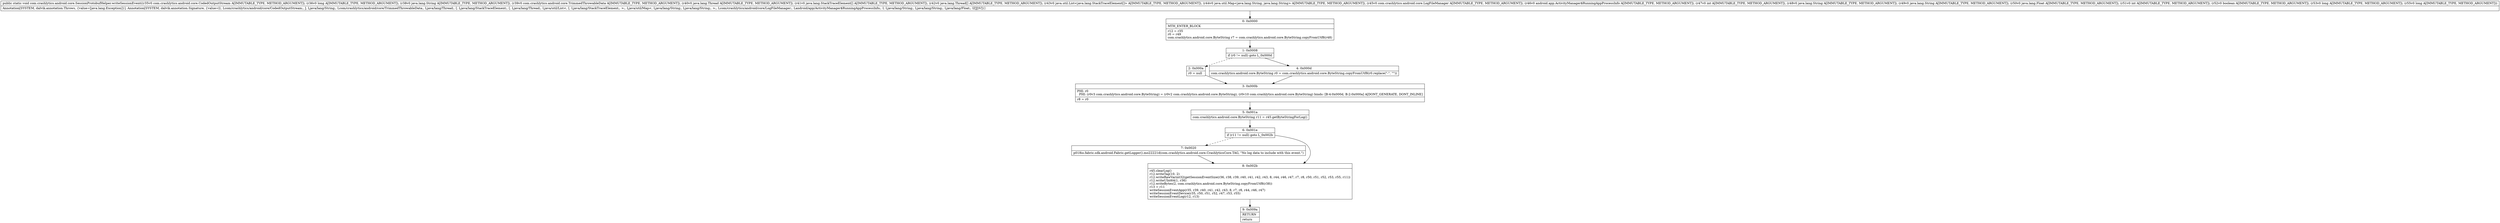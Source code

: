 digraph "CFG forcom.crashlytics.android.core.SessionProtobufHelper.writeSessionEvent(Lcom\/crashlytics\/android\/core\/CodedOutputStream;JLjava\/lang\/String;Lcom\/crashlytics\/android\/core\/TrimmedThrowableData;Ljava\/lang\/Thread;[Ljava\/lang\/StackTraceElement;[Ljava\/lang\/Thread;Ljava\/util\/List;Ljava\/util\/Map;Lcom\/crashlytics\/android\/core\/LogFileManager;Landroid\/app\/ActivityManager$RunningAppProcessInfo;ILjava\/lang\/String;Ljava\/lang\/String;Ljava\/lang\/Float;IZJJ)V" {
Node_0 [shape=record,label="{0\:\ 0x0000|MTH_ENTER_BLOCK\l|r12 = r35\lr0 = r49\lcom.crashlytics.android.core.ByteString r7 = com.crashlytics.android.core.ByteString.copyFromUtf8(r48)\l}"];
Node_1 [shape=record,label="{1\:\ 0x0008|if (r0 != null) goto L_0x000d\l}"];
Node_2 [shape=record,label="{2\:\ 0x000a|r0 = null\l}"];
Node_3 [shape=record,label="{3\:\ 0x000b|PHI: r0 \l  PHI: (r0v3 com.crashlytics.android.core.ByteString) = (r0v2 com.crashlytics.android.core.ByteString), (r0v10 com.crashlytics.android.core.ByteString) binds: [B:4:0x000d, B:2:0x000a] A[DONT_GENERATE, DONT_INLINE]\l|r8 = r0\l}"];
Node_4 [shape=record,label="{4\:\ 0x000d|com.crashlytics.android.core.ByteString r0 = com.crashlytics.android.core.ByteString.copyFromUtf8(r0.replace(\"\-\", \"\"))\l}"];
Node_5 [shape=record,label="{5\:\ 0x001a|com.crashlytics.android.core.ByteString r11 = r45.getByteStringForLog()\l}"];
Node_6 [shape=record,label="{6\:\ 0x001e|if (r11 != null) goto L_0x002b\l}"];
Node_7 [shape=record,label="{7\:\ 0x0020|p018io.fabric.sdk.android.Fabric.getLogger().mo22221d(com.crashlytics.android.core.CrashlyticsCore.TAG, \"No log data to include with this event.\")\l}"];
Node_8 [shape=record,label="{8\:\ 0x002b|r45.clearLog()\lr12.writeTag(10, 2)\lr12.writeRawVarint32(getSessionEventSize(r36, r38, r39, r40, r41, r42, r43, 8, r44, r46, r47, r7, r8, r50, r51, r52, r53, r55, r11))\lr12.writeUInt64(1, r36)\lr12.writeBytes(2, com.crashlytics.android.core.ByteString.copyFromUtf8(r38))\lr13 = r11\lwriteSessionEventApp(r35, r39, r40, r41, r42, r43, 8, r7, r8, r44, r46, r47)\lwriteSessionEventDevice(r35, r50, r51, r52, r47, r53, r55)\lwriteSessionEventLog(r12, r13)\l}"];
Node_9 [shape=record,label="{9\:\ 0x009a|RETURN\l|return\l}"];
MethodNode[shape=record,label="{public static void com.crashlytics.android.core.SessionProtobufHelper.writeSessionEvent((r35v0 com.crashlytics.android.core.CodedOutputStream A[IMMUTABLE_TYPE, METHOD_ARGUMENT]), (r36v0 long A[IMMUTABLE_TYPE, METHOD_ARGUMENT]), (r38v0 java.lang.String A[IMMUTABLE_TYPE, METHOD_ARGUMENT]), (r39v0 com.crashlytics.android.core.TrimmedThrowableData A[IMMUTABLE_TYPE, METHOD_ARGUMENT]), (r40v0 java.lang.Thread A[IMMUTABLE_TYPE, METHOD_ARGUMENT]), (r41v0 java.lang.StackTraceElement[] A[IMMUTABLE_TYPE, METHOD_ARGUMENT]), (r42v0 java.lang.Thread[] A[IMMUTABLE_TYPE, METHOD_ARGUMENT]), (r43v0 java.util.List\<java.lang.StackTraceElement[]\> A[IMMUTABLE_TYPE, METHOD_ARGUMENT]), (r44v0 java.util.Map\<java.lang.String, java.lang.String\> A[IMMUTABLE_TYPE, METHOD_ARGUMENT]), (r45v0 com.crashlytics.android.core.LogFileManager A[IMMUTABLE_TYPE, METHOD_ARGUMENT]), (r46v0 android.app.ActivityManager$RunningAppProcessInfo A[IMMUTABLE_TYPE, METHOD_ARGUMENT]), (r47v0 int A[IMMUTABLE_TYPE, METHOD_ARGUMENT]), (r48v0 java.lang.String A[IMMUTABLE_TYPE, METHOD_ARGUMENT]), (r49v0 java.lang.String A[IMMUTABLE_TYPE, METHOD_ARGUMENT]), (r50v0 java.lang.Float A[IMMUTABLE_TYPE, METHOD_ARGUMENT]), (r51v0 int A[IMMUTABLE_TYPE, METHOD_ARGUMENT]), (r52v0 boolean A[IMMUTABLE_TYPE, METHOD_ARGUMENT]), (r53v0 long A[IMMUTABLE_TYPE, METHOD_ARGUMENT]), (r55v0 long A[IMMUTABLE_TYPE, METHOD_ARGUMENT]))  | Annotation[SYSTEM, dalvik.annotation.Throws, \{value=[java.lang.Exception]\}], Annotation[SYSTEM, dalvik.annotation.Signature, \{value=[(, Lcom\/crashlytics\/android\/core\/CodedOutputStream;, J, Ljava\/lang\/String;, Lcom\/crashlytics\/android\/core\/TrimmedThrowableData;, Ljava\/lang\/Thread;, [, Ljava\/lang\/StackTraceElement;, [, Ljava\/lang\/Thread;, Ljava\/util\/List\<, [, Ljava\/lang\/StackTraceElement;, \>;, Ljava\/util\/Map\<, Ljava\/lang\/String;, Ljava\/lang\/String;, \>;, Lcom\/crashlytics\/android\/core\/LogFileManager;, Landroid\/app\/ActivityManager$RunningAppProcessInfo;, I, Ljava\/lang\/String;, Ljava\/lang\/String;, Ljava\/lang\/Float;, IZJJ)V]\}]\l}"];
MethodNode -> Node_0;
Node_0 -> Node_1;
Node_1 -> Node_2[style=dashed];
Node_1 -> Node_4;
Node_2 -> Node_3;
Node_3 -> Node_5;
Node_4 -> Node_3;
Node_5 -> Node_6;
Node_6 -> Node_7[style=dashed];
Node_6 -> Node_8;
Node_7 -> Node_8;
Node_8 -> Node_9;
}

